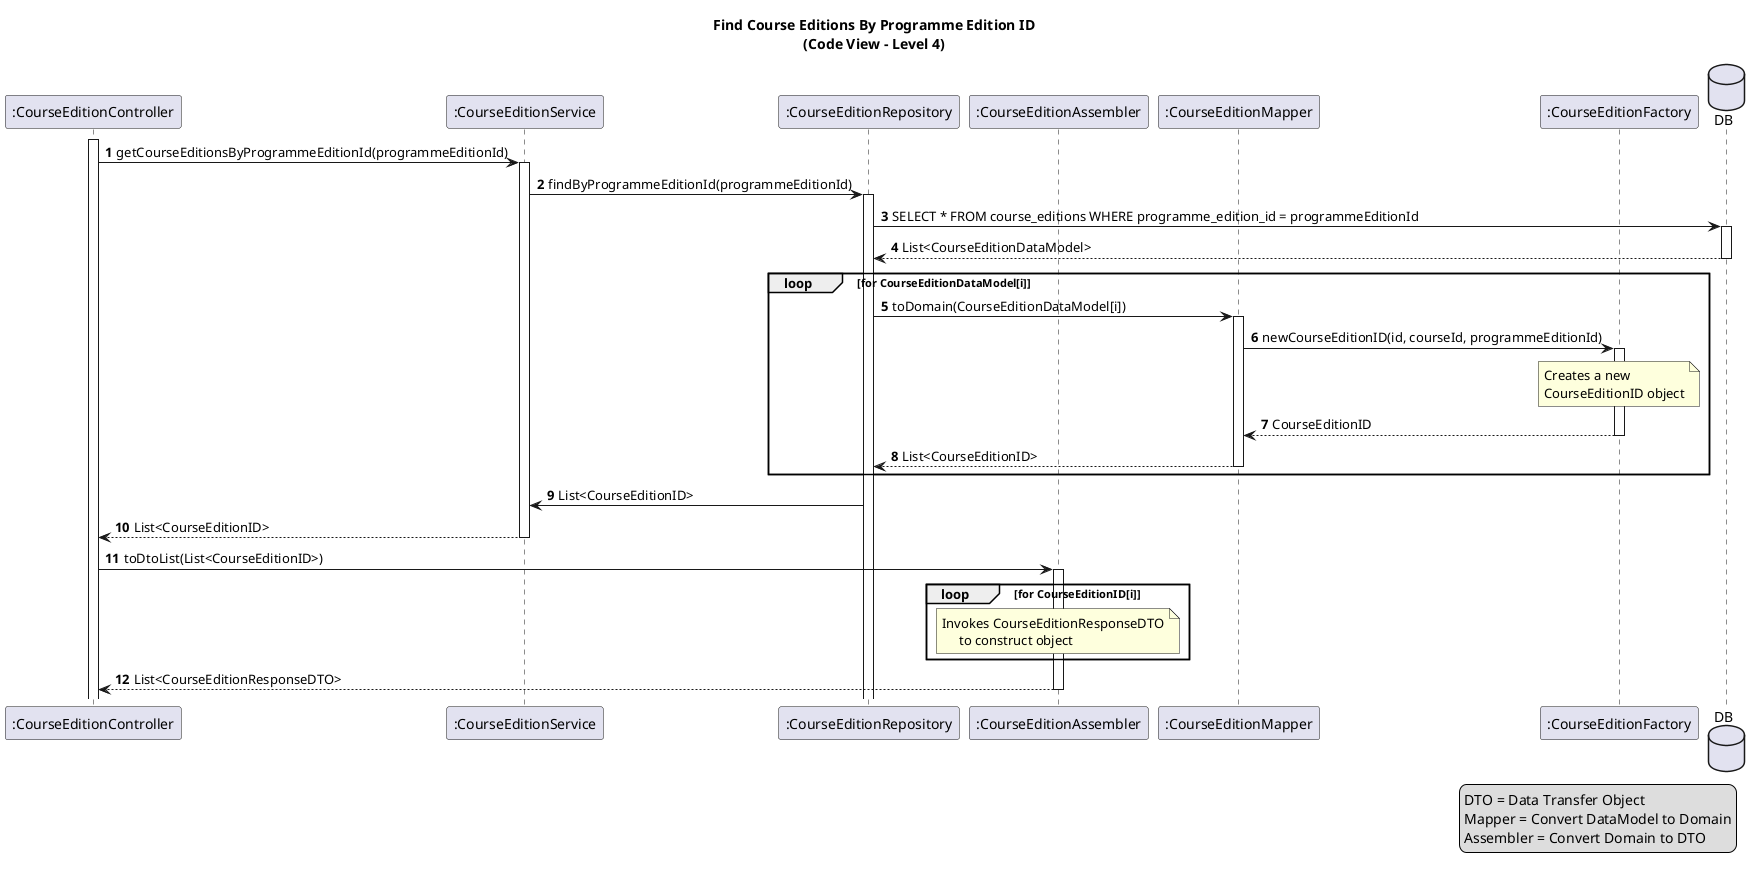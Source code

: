 @startuml
title: Find Course Editions By Programme Edition ID\n(Code View - Level 4)

autonumber

participant ":CourseEditionController" as ceCtrl
activate ceCtrl
participant ":CourseEditionService" as ceService
participant ":CourseEditionRepository" as ceRepo
participant ":CourseEditionAssembler" as ceAssembler
participant ":CourseEditionMapper" as ceMapper
participant ":CourseEditionFactory" as ceFactory
database DB

ceCtrl -> ceService ++: getCourseEditionsByProgrammeEditionId(programmeEditionId)
ceService -> ceRepo ++: findByProgrammeEditionId(programmeEditionId)
ceRepo -> DB ++: SELECT * FROM course_editions WHERE programme_edition_id = programmeEditionId
DB --> ceRepo --: List<CourseEditionDataModel>

loop for CourseEditionDataModel[i]
ceRepo -> ceMapper ++: toDomain(CourseEditionDataModel[i])
ceMapper -> ceFactory ++: newCourseEditionID(id, courseId, programmeEditionId)
note over of ceFactory
    Creates a new
    CourseEditionID object
end note
ceFactory --> ceMapper --: CourseEditionID
ceMapper --> ceRepo --: List<CourseEditionID>
end

ceRepo -> ceService: List<CourseEditionID>
ceService --> ceCtrl --: List<CourseEditionID>
ceCtrl -> ceAssembler ++: toDtoList(List<CourseEditionID>)

loop for CourseEditionID[i]
    note over of ceAssembler
        Invokes CourseEditionResponseDTO
             to construct object
    end note
end
ceAssembler --> ceCtrl --: List<CourseEditionResponseDTO>

legend right
  DTO = Data Transfer Object
  Mapper = Convert DataModel to Domain
  Assembler = Convert Domain to DTO
end legend

@enduml 